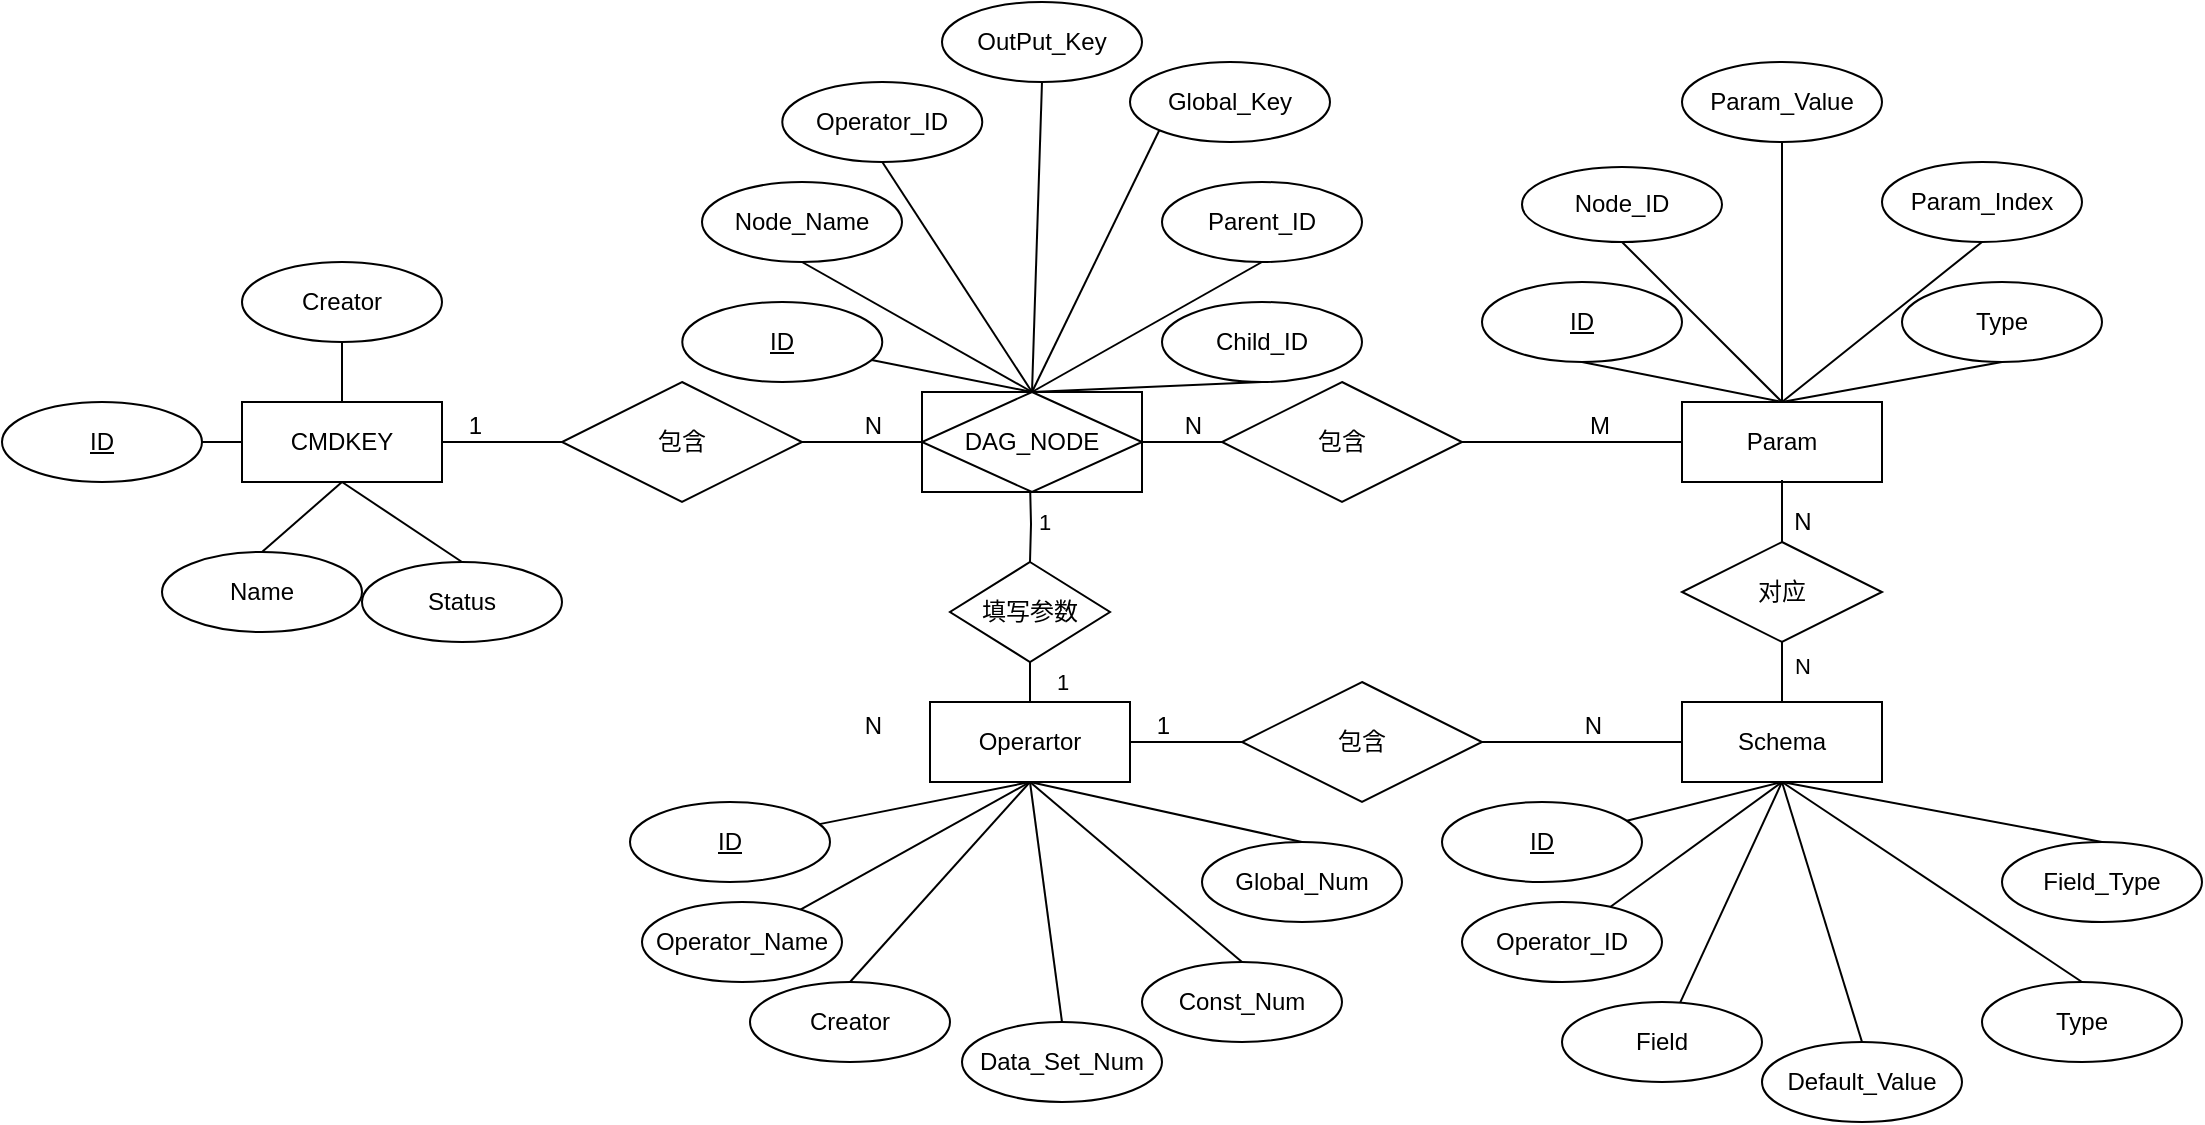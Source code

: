 <mxfile version="15.0.6" type="github" pages="2">
  <diagram id="Es_KrPeHeZ678epylgb1" name="第 1 页">
    <mxGraphModel dx="2893" dy="1131" grid="1" gridSize="10" guides="1" tooltips="1" connect="1" arrows="1" fold="1" page="1" pageScale="1" pageWidth="827" pageHeight="1169" math="0" shadow="0">
      <root>
        <mxCell id="0" />
        <mxCell id="1" parent="0" />
        <mxCell id="Ql9siXfaunIRFQ8CMtLW-1" value="CMDKEY" style="whiteSpace=wrap;html=1;align=center;" parent="1" vertex="1">
          <mxGeometry x="20" y="370" width="100" height="40" as="geometry" />
        </mxCell>
        <mxCell id="Ql9siXfaunIRFQ8CMtLW-30" style="edgeStyle=orthogonalEdgeStyle;rounded=0;orthogonalLoop=1;jettySize=auto;html=1;exitX=0.5;exitY=1;exitDx=0;exitDy=0;entryX=0.5;entryY=0;entryDx=0;entryDy=0;endArrow=none;endFill=0;" parent="1" target="Ql9siXfaunIRFQ8CMtLW-28" edge="1">
          <mxGeometry relative="1" as="geometry">
            <mxPoint x="414" y="410" as="sourcePoint" />
          </mxGeometry>
        </mxCell>
        <mxCell id="Ql9siXfaunIRFQ8CMtLW-33" value="1" style="edgeLabel;html=1;align=center;verticalAlign=middle;resizable=0;points=[];" parent="Ql9siXfaunIRFQ8CMtLW-30" vertex="1" connectable="0">
          <mxGeometry x="-0.155" y="-1" relative="1" as="geometry">
            <mxPoint x="7" y="3" as="offset" />
          </mxGeometry>
        </mxCell>
        <mxCell id="Ql9siXfaunIRFQ8CMtLW-3" value="Param" style="whiteSpace=wrap;html=1;align=center;" parent="1" vertex="1">
          <mxGeometry x="740" y="370" width="100" height="40" as="geometry" />
        </mxCell>
        <mxCell id="Ql9siXfaunIRFQ8CMtLW-4" value="包含" style="shape=rhombus;perimeter=rhombusPerimeter;whiteSpace=wrap;html=1;align=center;" parent="1" vertex="1">
          <mxGeometry x="180" y="360" width="120" height="60" as="geometry" />
        </mxCell>
        <mxCell id="Ql9siXfaunIRFQ8CMtLW-8" value="" style="endArrow=none;html=1;rounded=0;exitX=1;exitY=0.5;exitDx=0;exitDy=0;entryX=0;entryY=0.5;entryDx=0;entryDy=0;" parent="1" source="Ql9siXfaunIRFQ8CMtLW-4" edge="1">
          <mxGeometry relative="1" as="geometry">
            <mxPoint x="330" y="580" as="sourcePoint" />
            <mxPoint x="364" y="390" as="targetPoint" />
          </mxGeometry>
        </mxCell>
        <mxCell id="Ql9siXfaunIRFQ8CMtLW-9" value="N" style="resizable=0;html=1;align=right;verticalAlign=bottom;" parent="Ql9siXfaunIRFQ8CMtLW-8" connectable="0" vertex="1">
          <mxGeometry x="1" relative="1" as="geometry">
            <mxPoint x="-24" as="offset" />
          </mxGeometry>
        </mxCell>
        <mxCell id="Ql9siXfaunIRFQ8CMtLW-10" value="" style="endArrow=none;html=1;rounded=0;entryX=1;entryY=0.5;entryDx=0;entryDy=0;exitX=0;exitY=0.5;exitDx=0;exitDy=0;" parent="1" source="Ql9siXfaunIRFQ8CMtLW-4" target="Ql9siXfaunIRFQ8CMtLW-1" edge="1">
          <mxGeometry relative="1" as="geometry">
            <mxPoint x="330" y="580" as="sourcePoint" />
            <mxPoint x="490" y="580" as="targetPoint" />
          </mxGeometry>
        </mxCell>
        <mxCell id="Ql9siXfaunIRFQ8CMtLW-11" value="1" style="resizable=0;html=1;align=right;verticalAlign=bottom;" parent="Ql9siXfaunIRFQ8CMtLW-10" connectable="0" vertex="1">
          <mxGeometry x="1" relative="1" as="geometry">
            <mxPoint x="20" as="offset" />
          </mxGeometry>
        </mxCell>
        <mxCell id="Ql9siXfaunIRFQ8CMtLW-12" value="包含" style="shape=rhombus;perimeter=rhombusPerimeter;whiteSpace=wrap;html=1;align=center;" parent="1" vertex="1">
          <mxGeometry x="510" y="360" width="120" height="60" as="geometry" />
        </mxCell>
        <mxCell id="Ql9siXfaunIRFQ8CMtLW-13" value="" style="endArrow=none;html=1;rounded=0;exitX=1;exitY=0.5;exitDx=0;exitDy=0;entryX=0;entryY=0.5;entryDx=0;entryDy=0;" parent="1" source="Ql9siXfaunIRFQ8CMtLW-12" target="Ql9siXfaunIRFQ8CMtLW-3" edge="1">
          <mxGeometry relative="1" as="geometry">
            <mxPoint x="666" y="580" as="sourcePoint" />
            <mxPoint x="640" y="390" as="targetPoint" />
          </mxGeometry>
        </mxCell>
        <mxCell id="Ql9siXfaunIRFQ8CMtLW-14" value="M" style="resizable=0;html=1;align=right;verticalAlign=bottom;" parent="Ql9siXfaunIRFQ8CMtLW-13" connectable="0" vertex="1">
          <mxGeometry x="1" relative="1" as="geometry">
            <mxPoint x="-36" as="offset" />
          </mxGeometry>
        </mxCell>
        <mxCell id="Ql9siXfaunIRFQ8CMtLW-15" value="" style="endArrow=none;html=1;rounded=0;exitX=0;exitY=0.5;exitDx=0;exitDy=0;entryX=1;entryY=0.5;entryDx=0;entryDy=0;" parent="1" source="Ql9siXfaunIRFQ8CMtLW-12" edge="1">
          <mxGeometry relative="1" as="geometry">
            <mxPoint x="666" y="580" as="sourcePoint" />
            <mxPoint x="464" y="390" as="targetPoint" />
          </mxGeometry>
        </mxCell>
        <mxCell id="Ql9siXfaunIRFQ8CMtLW-16" value="N" style="resizable=0;html=1;align=right;verticalAlign=bottom;" parent="Ql9siXfaunIRFQ8CMtLW-15" connectable="0" vertex="1">
          <mxGeometry x="1" relative="1" as="geometry">
            <mxPoint x="36" as="offset" />
          </mxGeometry>
        </mxCell>
        <mxCell id="Ql9siXfaunIRFQ8CMtLW-29" value="" style="edgeStyle=orthogonalEdgeStyle;rounded=0;orthogonalLoop=1;jettySize=auto;html=1;endArrow=none;endFill=0;" parent="1" source="Ql9siXfaunIRFQ8CMtLW-18" target="Ql9siXfaunIRFQ8CMtLW-28" edge="1">
          <mxGeometry relative="1" as="geometry" />
        </mxCell>
        <mxCell id="Ql9siXfaunIRFQ8CMtLW-32" value="1" style="edgeLabel;html=1;align=center;verticalAlign=middle;resizable=0;points=[];" parent="Ql9siXfaunIRFQ8CMtLW-29" vertex="1" connectable="0">
          <mxGeometry x="0.769" y="-2" relative="1" as="geometry">
            <mxPoint x="14" y="3" as="offset" />
          </mxGeometry>
        </mxCell>
        <mxCell id="Ql9siXfaunIRFQ8CMtLW-18" value="Operartor" style="whiteSpace=wrap;html=1;align=center;" parent="1" vertex="1">
          <mxGeometry x="364" y="520" width="100" height="40" as="geometry" />
        </mxCell>
        <mxCell id="Ql9siXfaunIRFQ8CMtLW-19" value="Schema" style="whiteSpace=wrap;html=1;align=center;" parent="1" vertex="1">
          <mxGeometry x="740" y="520" width="100" height="40" as="geometry" />
        </mxCell>
        <mxCell id="Ql9siXfaunIRFQ8CMtLW-20" value="N" style="resizable=0;html=1;align=right;verticalAlign=bottom;" parent="1" connectable="0" vertex="1">
          <mxGeometry x="340.138" y="540" as="geometry" />
        </mxCell>
        <mxCell id="Ql9siXfaunIRFQ8CMtLW-21" value="包含" style="shape=rhombus;perimeter=rhombusPerimeter;whiteSpace=wrap;html=1;align=center;" parent="1" vertex="1">
          <mxGeometry x="520" y="510" width="120" height="60" as="geometry" />
        </mxCell>
        <mxCell id="Ql9siXfaunIRFQ8CMtLW-22" value="" style="endArrow=none;html=1;rounded=0;exitX=1;exitY=0.5;exitDx=0;exitDy=0;entryX=0;entryY=0.5;entryDx=0;entryDy=0;" parent="1" source="Ql9siXfaunIRFQ8CMtLW-21" target="Ql9siXfaunIRFQ8CMtLW-19" edge="1">
          <mxGeometry relative="1" as="geometry">
            <mxPoint x="666" y="730" as="sourcePoint" />
            <mxPoint x="640" y="540" as="targetPoint" />
          </mxGeometry>
        </mxCell>
        <mxCell id="Ql9siXfaunIRFQ8CMtLW-23" value="N" style="resizable=0;html=1;align=right;verticalAlign=bottom;" parent="Ql9siXfaunIRFQ8CMtLW-22" connectable="0" vertex="1">
          <mxGeometry x="1" relative="1" as="geometry">
            <mxPoint x="-40" as="offset" />
          </mxGeometry>
        </mxCell>
        <mxCell id="Ql9siXfaunIRFQ8CMtLW-24" value="" style="endArrow=none;html=1;rounded=0;exitX=0;exitY=0.5;exitDx=0;exitDy=0;entryX=1;entryY=0.5;entryDx=0;entryDy=0;" parent="1" source="Ql9siXfaunIRFQ8CMtLW-21" target="Ql9siXfaunIRFQ8CMtLW-18" edge="1">
          <mxGeometry relative="1" as="geometry">
            <mxPoint x="666" y="730" as="sourcePoint" />
            <mxPoint x="480" y="540" as="targetPoint" />
          </mxGeometry>
        </mxCell>
        <mxCell id="Ql9siXfaunIRFQ8CMtLW-25" value="1" style="resizable=0;html=1;align=right;verticalAlign=bottom;" parent="Ql9siXfaunIRFQ8CMtLW-24" connectable="0" vertex="1">
          <mxGeometry x="1" relative="1" as="geometry">
            <mxPoint x="20" as="offset" />
          </mxGeometry>
        </mxCell>
        <mxCell id="Ql9siXfaunIRFQ8CMtLW-28" value="填写参数" style="rhombus;whiteSpace=wrap;html=1;" parent="1" vertex="1">
          <mxGeometry x="374" y="450" width="80" height="50" as="geometry" />
        </mxCell>
        <mxCell id="Ql9siXfaunIRFQ8CMtLW-31" style="edgeStyle=orthogonalEdgeStyle;rounded=0;orthogonalLoop=1;jettySize=auto;html=1;exitX=0.5;exitY=1;exitDx=0;exitDy=0;endArrow=none;endFill=0;" parent="1" source="Ql9siXfaunIRFQ8CMtLW-28" target="Ql9siXfaunIRFQ8CMtLW-28" edge="1">
          <mxGeometry relative="1" as="geometry" />
        </mxCell>
        <mxCell id="Ql9siXfaunIRFQ8CMtLW-45" style="edgeStyle=none;rounded=0;orthogonalLoop=1;jettySize=auto;html=1;exitX=0.5;exitY=0;exitDx=0;exitDy=0;entryX=0.5;entryY=1;entryDx=0;entryDy=0;endArrow=none;endFill=0;" parent="1" source="Ql9siXfaunIRFQ8CMtLW-39" target="Ql9siXfaunIRFQ8CMtLW-1" edge="1">
          <mxGeometry relative="1" as="geometry" />
        </mxCell>
        <mxCell id="Ql9siXfaunIRFQ8CMtLW-39" value="Name" style="ellipse;whiteSpace=wrap;html=1;align=center;" parent="1" vertex="1">
          <mxGeometry x="-20" y="445" width="100" height="40" as="geometry" />
        </mxCell>
        <mxCell id="Ql9siXfaunIRFQ8CMtLW-44" style="rounded=0;orthogonalLoop=1;jettySize=auto;html=1;exitX=0.5;exitY=1;exitDx=0;exitDy=0;entryX=0.5;entryY=0;entryDx=0;entryDy=0;endArrow=none;endFill=0;" parent="1" source="Ql9siXfaunIRFQ8CMtLW-40" target="Ql9siXfaunIRFQ8CMtLW-1" edge="1">
          <mxGeometry relative="1" as="geometry" />
        </mxCell>
        <mxCell id="Ql9siXfaunIRFQ8CMtLW-40" value="Creator" style="ellipse;whiteSpace=wrap;html=1;align=center;" parent="1" vertex="1">
          <mxGeometry x="20" y="300" width="100" height="40" as="geometry" />
        </mxCell>
        <mxCell id="Ql9siXfaunIRFQ8CMtLW-43" style="edgeStyle=orthogonalEdgeStyle;rounded=0;orthogonalLoop=1;jettySize=auto;html=1;entryX=0;entryY=0.5;entryDx=0;entryDy=0;endArrow=none;endFill=0;" parent="1" source="Ql9siXfaunIRFQ8CMtLW-41" target="Ql9siXfaunIRFQ8CMtLW-1" edge="1">
          <mxGeometry relative="1" as="geometry" />
        </mxCell>
        <mxCell id="Ql9siXfaunIRFQ8CMtLW-41" value="ID" style="ellipse;whiteSpace=wrap;html=1;align=center;fontStyle=4;" parent="1" vertex="1">
          <mxGeometry x="-100" y="370" width="100" height="40" as="geometry" />
        </mxCell>
        <mxCell id="Ql9siXfaunIRFQ8CMtLW-46" style="edgeStyle=none;rounded=0;orthogonalLoop=1;jettySize=auto;html=1;exitX=0.5;exitY=0;exitDx=0;exitDy=0;endArrow=none;endFill=0;entryX=0.5;entryY=1;entryDx=0;entryDy=0;" parent="1" source="Ql9siXfaunIRFQ8CMtLW-42" target="Ql9siXfaunIRFQ8CMtLW-1" edge="1">
          <mxGeometry relative="1" as="geometry">
            <mxPoint x="88.57" y="428.57" as="targetPoint" />
          </mxGeometry>
        </mxCell>
        <mxCell id="Ql9siXfaunIRFQ8CMtLW-42" value="Status" style="ellipse;whiteSpace=wrap;html=1;align=center;" parent="1" vertex="1">
          <mxGeometry x="80" y="450" width="100" height="40" as="geometry" />
        </mxCell>
        <mxCell id="Ql9siXfaunIRFQ8CMtLW-105" style="edgeStyle=none;rounded=0;orthogonalLoop=1;jettySize=auto;html=1;endArrow=none;endFill=0;entryX=0.5;entryY=1;entryDx=0;entryDy=0;" parent="1" source="Ql9siXfaunIRFQ8CMtLW-48" target="Ql9siXfaunIRFQ8CMtLW-18" edge="1">
          <mxGeometry relative="1" as="geometry">
            <mxPoint x="380" y="580" as="targetPoint" />
          </mxGeometry>
        </mxCell>
        <mxCell id="Ql9siXfaunIRFQ8CMtLW-48" value="Operator_Name" style="ellipse;whiteSpace=wrap;html=1;align=center;" parent="1" vertex="1">
          <mxGeometry x="220" y="620" width="100" height="40" as="geometry" />
        </mxCell>
        <mxCell id="6K2qiJ0y4Z12VxLnj_lv-1" style="edgeStyle=none;rounded=0;orthogonalLoop=1;jettySize=auto;html=1;entryX=0.5;entryY=1;entryDx=0;entryDy=0;endArrow=none;endFill=0;" edge="1" parent="1" source="Ql9siXfaunIRFQ8CMtLW-49" target="Ql9siXfaunIRFQ8CMtLW-18">
          <mxGeometry relative="1" as="geometry" />
        </mxCell>
        <mxCell id="Ql9siXfaunIRFQ8CMtLW-49" value="&lt;u&gt;ID&lt;/u&gt;" style="ellipse;whiteSpace=wrap;html=1;align=center;" parent="1" vertex="1">
          <mxGeometry x="214" y="570" width="100" height="40" as="geometry" />
        </mxCell>
        <mxCell id="Ql9siXfaunIRFQ8CMtLW-56" style="edgeStyle=none;rounded=0;orthogonalLoop=1;jettySize=auto;html=1;exitX=0.5;exitY=0;exitDx=0;exitDy=0;entryX=0.5;entryY=1;entryDx=0;entryDy=0;endArrow=none;endFill=0;" parent="1" source="Ql9siXfaunIRFQ8CMtLW-50" target="Ql9siXfaunIRFQ8CMtLW-18" edge="1">
          <mxGeometry relative="1" as="geometry" />
        </mxCell>
        <mxCell id="Ql9siXfaunIRFQ8CMtLW-50" value="Creator" style="ellipse;whiteSpace=wrap;html=1;align=center;" parent="1" vertex="1">
          <mxGeometry x="274" y="660" width="100" height="40" as="geometry" />
        </mxCell>
        <mxCell id="Ql9siXfaunIRFQ8CMtLW-60" style="edgeStyle=none;rounded=0;orthogonalLoop=1;jettySize=auto;html=1;exitX=0.5;exitY=0;exitDx=0;exitDy=0;entryX=0.5;entryY=1;entryDx=0;entryDy=0;endArrow=none;endFill=0;" parent="1" source="Ql9siXfaunIRFQ8CMtLW-51" target="Ql9siXfaunIRFQ8CMtLW-18" edge="1">
          <mxGeometry relative="1" as="geometry" />
        </mxCell>
        <mxCell id="Ql9siXfaunIRFQ8CMtLW-51" value="Global_Num" style="ellipse;whiteSpace=wrap;html=1;align=center;" parent="1" vertex="1">
          <mxGeometry x="500" y="590" width="100" height="40" as="geometry" />
        </mxCell>
        <mxCell id="Ql9siXfaunIRFQ8CMtLW-58" style="edgeStyle=none;rounded=0;orthogonalLoop=1;jettySize=auto;html=1;exitX=0.5;exitY=0;exitDx=0;exitDy=0;entryX=0.5;entryY=1;entryDx=0;entryDy=0;endArrow=none;endFill=0;" parent="1" source="Ql9siXfaunIRFQ8CMtLW-52" target="Ql9siXfaunIRFQ8CMtLW-18" edge="1">
          <mxGeometry relative="1" as="geometry" />
        </mxCell>
        <mxCell id="Ql9siXfaunIRFQ8CMtLW-52" value="Const_Num" style="ellipse;whiteSpace=wrap;html=1;align=center;" parent="1" vertex="1">
          <mxGeometry x="470" y="650" width="100" height="40" as="geometry" />
        </mxCell>
        <mxCell id="Ql9siXfaunIRFQ8CMtLW-57" style="edgeStyle=none;rounded=0;orthogonalLoop=1;jettySize=auto;html=1;exitX=0.5;exitY=0;exitDx=0;exitDy=0;entryX=0.5;entryY=1;entryDx=0;entryDy=0;endArrow=none;endFill=0;" parent="1" source="Ql9siXfaunIRFQ8CMtLW-53" target="Ql9siXfaunIRFQ8CMtLW-18" edge="1">
          <mxGeometry relative="1" as="geometry" />
        </mxCell>
        <mxCell id="Ql9siXfaunIRFQ8CMtLW-53" value="Data_Set_Num" style="ellipse;whiteSpace=wrap;html=1;align=center;" parent="1" vertex="1">
          <mxGeometry x="380" y="680" width="100" height="40" as="geometry" />
        </mxCell>
        <mxCell id="Ql9siXfaunIRFQ8CMtLW-62" value="DAG_NODE" style="shape=associativeEntity;whiteSpace=wrap;html=1;align=center;" parent="1" vertex="1">
          <mxGeometry x="360" y="365" width="110" height="50" as="geometry" />
        </mxCell>
        <mxCell id="Ql9siXfaunIRFQ8CMtLW-70" style="edgeStyle=none;rounded=0;orthogonalLoop=1;jettySize=auto;html=1;endArrow=none;endFill=0;" parent="1" source="Ql9siXfaunIRFQ8CMtLW-63" edge="1">
          <mxGeometry relative="1" as="geometry">
            <mxPoint x="790" y="560" as="targetPoint" />
          </mxGeometry>
        </mxCell>
        <mxCell id="Ql9siXfaunIRFQ8CMtLW-63" value="Operator_ID" style="ellipse;whiteSpace=wrap;html=1;align=center;" parent="1" vertex="1">
          <mxGeometry x="630" y="620" width="100" height="40" as="geometry" />
        </mxCell>
        <mxCell id="Ql9siXfaunIRFQ8CMtLW-71" style="edgeStyle=none;rounded=0;orthogonalLoop=1;jettySize=auto;html=1;entryX=0.5;entryY=1;entryDx=0;entryDy=0;endArrow=none;endFill=0;" parent="1" source="Ql9siXfaunIRFQ8CMtLW-64" target="Ql9siXfaunIRFQ8CMtLW-19" edge="1">
          <mxGeometry relative="1" as="geometry" />
        </mxCell>
        <mxCell id="Ql9siXfaunIRFQ8CMtLW-64" value="Field" style="ellipse;whiteSpace=wrap;html=1;align=center;" parent="1" vertex="1">
          <mxGeometry x="680" y="670" width="100" height="40" as="geometry" />
        </mxCell>
        <mxCell id="Ql9siXfaunIRFQ8CMtLW-74" style="edgeStyle=none;rounded=0;orthogonalLoop=1;jettySize=auto;html=1;exitX=0.5;exitY=0;exitDx=0;exitDy=0;entryX=0.5;entryY=1;entryDx=0;entryDy=0;endArrow=none;endFill=0;" parent="1" source="Ql9siXfaunIRFQ8CMtLW-65" target="Ql9siXfaunIRFQ8CMtLW-19" edge="1">
          <mxGeometry relative="1" as="geometry" />
        </mxCell>
        <mxCell id="Ql9siXfaunIRFQ8CMtLW-65" value="Field_Type" style="ellipse;whiteSpace=wrap;html=1;align=center;" parent="1" vertex="1">
          <mxGeometry x="900" y="590" width="100" height="40" as="geometry" />
        </mxCell>
        <mxCell id="Ql9siXfaunIRFQ8CMtLW-73" style="edgeStyle=none;rounded=0;orthogonalLoop=1;jettySize=auto;html=1;exitX=0.5;exitY=0;exitDx=0;exitDy=0;endArrow=none;endFill=0;" parent="1" source="Ql9siXfaunIRFQ8CMtLW-66" edge="1">
          <mxGeometry relative="1" as="geometry">
            <mxPoint x="790" y="560" as="targetPoint" />
          </mxGeometry>
        </mxCell>
        <mxCell id="Ql9siXfaunIRFQ8CMtLW-66" value="Type" style="ellipse;whiteSpace=wrap;html=1;align=center;" parent="1" vertex="1">
          <mxGeometry x="890" y="660" width="100" height="40" as="geometry" />
        </mxCell>
        <mxCell id="Ql9siXfaunIRFQ8CMtLW-72" style="edgeStyle=none;rounded=0;orthogonalLoop=1;jettySize=auto;html=1;exitX=0.5;exitY=0;exitDx=0;exitDy=0;entryX=0.5;entryY=1;entryDx=0;entryDy=0;endArrow=none;endFill=0;" parent="1" source="Ql9siXfaunIRFQ8CMtLW-67" target="Ql9siXfaunIRFQ8CMtLW-19" edge="1">
          <mxGeometry relative="1" as="geometry" />
        </mxCell>
        <mxCell id="Ql9siXfaunIRFQ8CMtLW-67" value="Default_Value" style="ellipse;whiteSpace=wrap;html=1;align=center;" parent="1" vertex="1">
          <mxGeometry x="780" y="690" width="100" height="40" as="geometry" />
        </mxCell>
        <mxCell id="Ql9siXfaunIRFQ8CMtLW-69" style="edgeStyle=none;rounded=0;orthogonalLoop=1;jettySize=auto;html=1;entryX=0.5;entryY=1;entryDx=0;entryDy=0;endArrow=none;endFill=0;" parent="1" source="Ql9siXfaunIRFQ8CMtLW-68" target="Ql9siXfaunIRFQ8CMtLW-19" edge="1">
          <mxGeometry relative="1" as="geometry" />
        </mxCell>
        <mxCell id="Ql9siXfaunIRFQ8CMtLW-68" value="&lt;u&gt;ID&lt;/u&gt;" style="ellipse;whiteSpace=wrap;html=1;align=center;" parent="1" vertex="1">
          <mxGeometry x="620" y="570" width="100" height="40" as="geometry" />
        </mxCell>
        <mxCell id="Ql9siXfaunIRFQ8CMtLW-98" style="edgeStyle=none;rounded=0;orthogonalLoop=1;jettySize=auto;html=1;exitX=0.5;exitY=1;exitDx=0;exitDy=0;entryX=0.5;entryY=0;entryDx=0;entryDy=0;endArrow=none;endFill=0;" parent="1" source="Ql9siXfaunIRFQ8CMtLW-88" target="Ql9siXfaunIRFQ8CMtLW-62" edge="1">
          <mxGeometry relative="1" as="geometry" />
        </mxCell>
        <mxCell id="Ql9siXfaunIRFQ8CMtLW-88" value="Node_Name" style="ellipse;whiteSpace=wrap;html=1;align=center;" parent="1" vertex="1">
          <mxGeometry x="250" y="260" width="100" height="40" as="geometry" />
        </mxCell>
        <mxCell id="Ql9siXfaunIRFQ8CMtLW-97" style="edgeStyle=none;rounded=0;orthogonalLoop=1;jettySize=auto;html=1;entryX=0.5;entryY=0;entryDx=0;entryDy=0;endArrow=none;endFill=0;" parent="1" source="Ql9siXfaunIRFQ8CMtLW-89" target="Ql9siXfaunIRFQ8CMtLW-62" edge="1">
          <mxGeometry relative="1" as="geometry" />
        </mxCell>
        <mxCell id="Ql9siXfaunIRFQ8CMtLW-89" value="&lt;u&gt;ID&lt;/u&gt;" style="ellipse;whiteSpace=wrap;html=1;align=center;" parent="1" vertex="1">
          <mxGeometry x="240.14" y="320" width="100" height="40" as="geometry" />
        </mxCell>
        <mxCell id="Ql9siXfaunIRFQ8CMtLW-104" style="edgeStyle=none;rounded=0;orthogonalLoop=1;jettySize=auto;html=1;exitX=0.5;exitY=1;exitDx=0;exitDy=0;entryX=0.5;entryY=0;entryDx=0;entryDy=0;endArrow=none;endFill=0;" parent="1" source="Ql9siXfaunIRFQ8CMtLW-90" target="Ql9siXfaunIRFQ8CMtLW-62" edge="1">
          <mxGeometry relative="1" as="geometry" />
        </mxCell>
        <mxCell id="Ql9siXfaunIRFQ8CMtLW-90" value="Operator_ID" style="ellipse;whiteSpace=wrap;html=1;align=center;" parent="1" vertex="1">
          <mxGeometry x="290.14" y="210" width="100" height="40" as="geometry" />
        </mxCell>
        <mxCell id="Ql9siXfaunIRFQ8CMtLW-101" style="edgeStyle=none;rounded=0;orthogonalLoop=1;jettySize=auto;html=1;exitX=0;exitY=1;exitDx=0;exitDy=0;entryX=0.5;entryY=0;entryDx=0;entryDy=0;endArrow=none;endFill=0;" parent="1" source="Ql9siXfaunIRFQ8CMtLW-91" target="Ql9siXfaunIRFQ8CMtLW-62" edge="1">
          <mxGeometry relative="1" as="geometry" />
        </mxCell>
        <mxCell id="Ql9siXfaunIRFQ8CMtLW-91" value="Global_Key" style="ellipse;whiteSpace=wrap;html=1;align=center;" parent="1" vertex="1">
          <mxGeometry x="464" y="200" width="100" height="40" as="geometry" />
        </mxCell>
        <mxCell id="Ql9siXfaunIRFQ8CMtLW-102" style="edgeStyle=none;rounded=0;orthogonalLoop=1;jettySize=auto;html=1;exitX=0.5;exitY=1;exitDx=0;exitDy=0;entryX=0.5;entryY=0;entryDx=0;entryDy=0;endArrow=none;endFill=0;" parent="1" source="Ql9siXfaunIRFQ8CMtLW-92" target="Ql9siXfaunIRFQ8CMtLW-62" edge="1">
          <mxGeometry relative="1" as="geometry" />
        </mxCell>
        <mxCell id="Ql9siXfaunIRFQ8CMtLW-92" value="Parent_ID" style="ellipse;whiteSpace=wrap;html=1;align=center;" parent="1" vertex="1">
          <mxGeometry x="480" y="260" width="100" height="40" as="geometry" />
        </mxCell>
        <mxCell id="Ql9siXfaunIRFQ8CMtLW-100" style="edgeStyle=none;rounded=0;orthogonalLoop=1;jettySize=auto;html=1;exitX=0.5;exitY=1;exitDx=0;exitDy=0;entryX=0.5;entryY=0;entryDx=0;entryDy=0;endArrow=none;endFill=0;" parent="1" source="Ql9siXfaunIRFQ8CMtLW-93" target="Ql9siXfaunIRFQ8CMtLW-62" edge="1">
          <mxGeometry relative="1" as="geometry" />
        </mxCell>
        <mxCell id="Ql9siXfaunIRFQ8CMtLW-93" value="OutPut_Key" style="ellipse;whiteSpace=wrap;html=1;align=center;" parent="1" vertex="1">
          <mxGeometry x="370" y="170" width="100" height="40" as="geometry" />
        </mxCell>
        <mxCell id="Ql9siXfaunIRFQ8CMtLW-103" style="edgeStyle=none;rounded=0;orthogonalLoop=1;jettySize=auto;html=1;exitX=0.5;exitY=1;exitDx=0;exitDy=0;entryX=0.5;entryY=0;entryDx=0;entryDy=0;endArrow=none;endFill=0;" parent="1" source="Ql9siXfaunIRFQ8CMtLW-96" target="Ql9siXfaunIRFQ8CMtLW-62" edge="1">
          <mxGeometry relative="1" as="geometry" />
        </mxCell>
        <mxCell id="Ql9siXfaunIRFQ8CMtLW-96" value="Child_ID" style="ellipse;whiteSpace=wrap;html=1;align=center;" parent="1" vertex="1">
          <mxGeometry x="480" y="320" width="100" height="40" as="geometry" />
        </mxCell>
        <mxCell id="Ql9siXfaunIRFQ8CMtLW-113" style="edgeStyle=none;rounded=0;orthogonalLoop=1;jettySize=auto;html=1;exitX=0.5;exitY=1;exitDx=0;exitDy=0;entryX=0.5;entryY=0;entryDx=0;entryDy=0;endArrow=none;endFill=0;" parent="1" source="Ql9siXfaunIRFQ8CMtLW-106" target="Ql9siXfaunIRFQ8CMtLW-3" edge="1">
          <mxGeometry relative="1" as="geometry" />
        </mxCell>
        <mxCell id="Ql9siXfaunIRFQ8CMtLW-106" value="Node_ID" style="ellipse;whiteSpace=wrap;html=1;align=center;" parent="1" vertex="1">
          <mxGeometry x="660" y="252.5" width="100" height="37.5" as="geometry" />
        </mxCell>
        <mxCell id="Ql9siXfaunIRFQ8CMtLW-114" style="edgeStyle=none;rounded=0;orthogonalLoop=1;jettySize=auto;html=1;exitX=0.5;exitY=1;exitDx=0;exitDy=0;entryX=0.5;entryY=0;entryDx=0;entryDy=0;endArrow=none;endFill=0;" parent="1" source="Ql9siXfaunIRFQ8CMtLW-107" target="Ql9siXfaunIRFQ8CMtLW-3" edge="1">
          <mxGeometry relative="1" as="geometry" />
        </mxCell>
        <mxCell id="Ql9siXfaunIRFQ8CMtLW-107" value="Param_Value" style="ellipse;whiteSpace=wrap;html=1;align=center;" parent="1" vertex="1">
          <mxGeometry x="740" y="200" width="100" height="40" as="geometry" />
        </mxCell>
        <mxCell id="Ql9siXfaunIRFQ8CMtLW-116" style="edgeStyle=none;rounded=0;orthogonalLoop=1;jettySize=auto;html=1;exitX=0.5;exitY=1;exitDx=0;exitDy=0;endArrow=none;endFill=0;" parent="1" source="Ql9siXfaunIRFQ8CMtLW-109" edge="1">
          <mxGeometry relative="1" as="geometry">
            <mxPoint x="790" y="370" as="targetPoint" />
          </mxGeometry>
        </mxCell>
        <mxCell id="Ql9siXfaunIRFQ8CMtLW-109" value="Type" style="ellipse;whiteSpace=wrap;html=1;align=center;" parent="1" vertex="1">
          <mxGeometry x="850" y="310" width="100" height="40" as="geometry" />
        </mxCell>
        <mxCell id="Ql9siXfaunIRFQ8CMtLW-115" style="edgeStyle=none;rounded=0;orthogonalLoop=1;jettySize=auto;html=1;exitX=0.5;exitY=1;exitDx=0;exitDy=0;entryX=0.5;entryY=0;entryDx=0;entryDy=0;endArrow=none;endFill=0;" parent="1" source="Ql9siXfaunIRFQ8CMtLW-110" target="Ql9siXfaunIRFQ8CMtLW-3" edge="1">
          <mxGeometry relative="1" as="geometry" />
        </mxCell>
        <mxCell id="Ql9siXfaunIRFQ8CMtLW-110" value="Param_Index" style="ellipse;whiteSpace=wrap;html=1;align=center;" parent="1" vertex="1">
          <mxGeometry x="840" y="250" width="100" height="40" as="geometry" />
        </mxCell>
        <mxCell id="Ql9siXfaunIRFQ8CMtLW-112" style="edgeStyle=none;rounded=0;orthogonalLoop=1;jettySize=auto;html=1;exitX=0.5;exitY=1;exitDx=0;exitDy=0;entryX=0.5;entryY=0;entryDx=0;entryDy=0;endArrow=none;endFill=0;" parent="1" source="Ql9siXfaunIRFQ8CMtLW-111" target="Ql9siXfaunIRFQ8CMtLW-3" edge="1">
          <mxGeometry relative="1" as="geometry" />
        </mxCell>
        <mxCell id="Ql9siXfaunIRFQ8CMtLW-111" value="&lt;u&gt;ID&lt;/u&gt;" style="ellipse;whiteSpace=wrap;html=1;align=center;" parent="1" vertex="1">
          <mxGeometry x="640" y="310" width="100" height="40" as="geometry" />
        </mxCell>
        <mxCell id="Ql9siXfaunIRFQ8CMtLW-118" style="edgeStyle=none;rounded=0;orthogonalLoop=1;jettySize=auto;html=1;entryX=0.5;entryY=0;entryDx=0;entryDy=0;endArrow=none;endFill=0;" parent="1" source="Ql9siXfaunIRFQ8CMtLW-117" target="Ql9siXfaunIRFQ8CMtLW-19" edge="1">
          <mxGeometry relative="1" as="geometry" />
        </mxCell>
        <mxCell id="Ql9siXfaunIRFQ8CMtLW-120" value="N" style="edgeLabel;html=1;align=center;verticalAlign=middle;resizable=0;points=[];" parent="Ql9siXfaunIRFQ8CMtLW-118" vertex="1" connectable="0">
          <mxGeometry x="-0.2" y="-3" relative="1" as="geometry">
            <mxPoint x="13" as="offset" />
          </mxGeometry>
        </mxCell>
        <mxCell id="Ql9siXfaunIRFQ8CMtLW-119" style="edgeStyle=none;rounded=0;orthogonalLoop=1;jettySize=auto;html=1;exitX=0.5;exitY=0;exitDx=0;exitDy=0;endArrow=none;endFill=0;" parent="1" source="Ql9siXfaunIRFQ8CMtLW-117" edge="1">
          <mxGeometry relative="1" as="geometry">
            <mxPoint x="790" y="409" as="targetPoint" />
          </mxGeometry>
        </mxCell>
        <mxCell id="Ql9siXfaunIRFQ8CMtLW-117" value="对应" style="shape=rhombus;perimeter=rhombusPerimeter;whiteSpace=wrap;html=1;align=center;" parent="1" vertex="1">
          <mxGeometry x="740" y="440" width="100" height="50" as="geometry" />
        </mxCell>
        <mxCell id="Ql9siXfaunIRFQ8CMtLW-121" value="N" style="text;html=1;align=center;verticalAlign=middle;resizable=0;points=[];autosize=1;strokeColor=none;fillColor=none;" parent="1" vertex="1">
          <mxGeometry x="790" y="420" width="20" height="20" as="geometry" />
        </mxCell>
        <mxCell id="6K2qiJ0y4Z12VxLnj_lv-2" style="edgeStyle=none;rounded=0;orthogonalLoop=1;jettySize=auto;html=1;exitX=0.5;exitY=1;exitDx=0;exitDy=0;endArrow=none;endFill=0;" edge="1" parent="1" source="Ql9siXfaunIRFQ8CMtLW-63" target="Ql9siXfaunIRFQ8CMtLW-63">
          <mxGeometry relative="1" as="geometry" />
        </mxCell>
      </root>
    </mxGraphModel>
  </diagram>
  <diagram id="GaNDz1DzZ5tjEyiUJKBJ" name="第 2 页">
    <mxGraphModel dx="2893" dy="1131" grid="1" gridSize="10" guides="1" tooltips="1" connect="1" arrows="1" fold="1" page="1" pageScale="1" pageWidth="827" pageHeight="1169" math="0" shadow="0">
      <root>
        <mxCell id="RJbI8CJS_2p1f_aJpvgx-0" />
        <mxCell id="RJbI8CJS_2p1f_aJpvgx-1" parent="RJbI8CJS_2p1f_aJpvgx-0" />
        <mxCell id="RJbI8CJS_2p1f_aJpvgx-2" value="CMDKEY" style="whiteSpace=wrap;html=1;align=center;" vertex="1" parent="RJbI8CJS_2p1f_aJpvgx-1">
          <mxGeometry x="20" y="370" width="100" height="40" as="geometry" />
        </mxCell>
        <mxCell id="RJbI8CJS_2p1f_aJpvgx-3" style="edgeStyle=orthogonalEdgeStyle;rounded=0;orthogonalLoop=1;jettySize=auto;html=1;exitX=0.5;exitY=1;exitDx=0;exitDy=0;entryX=0.5;entryY=0;entryDx=0;entryDy=0;endArrow=none;endFill=0;" edge="1" parent="RJbI8CJS_2p1f_aJpvgx-1" target="RJbI8CJS_2p1f_aJpvgx-26">
          <mxGeometry relative="1" as="geometry">
            <mxPoint x="414" y="410" as="sourcePoint" />
          </mxGeometry>
        </mxCell>
        <mxCell id="RJbI8CJS_2p1f_aJpvgx-4" value="1" style="edgeLabel;html=1;align=center;verticalAlign=middle;resizable=0;points=[];" vertex="1" connectable="0" parent="RJbI8CJS_2p1f_aJpvgx-3">
          <mxGeometry x="-0.155" y="-1" relative="1" as="geometry">
            <mxPoint x="7" y="3" as="offset" />
          </mxGeometry>
        </mxCell>
        <mxCell id="RJbI8CJS_2p1f_aJpvgx-5" value="Param" style="whiteSpace=wrap;html=1;align=center;" vertex="1" parent="RJbI8CJS_2p1f_aJpvgx-1">
          <mxGeometry x="740" y="370" width="100" height="40" as="geometry" />
        </mxCell>
        <mxCell id="RJbI8CJS_2p1f_aJpvgx-6" value="包含" style="shape=rhombus;perimeter=rhombusPerimeter;whiteSpace=wrap;html=1;align=center;" vertex="1" parent="RJbI8CJS_2p1f_aJpvgx-1">
          <mxGeometry x="180" y="360" width="120" height="60" as="geometry" />
        </mxCell>
        <mxCell id="RJbI8CJS_2p1f_aJpvgx-7" value="" style="endArrow=none;html=1;rounded=0;exitX=1;exitY=0.5;exitDx=0;exitDy=0;entryX=0;entryY=0.5;entryDx=0;entryDy=0;" edge="1" parent="RJbI8CJS_2p1f_aJpvgx-1" source="RJbI8CJS_2p1f_aJpvgx-6">
          <mxGeometry relative="1" as="geometry">
            <mxPoint x="330" y="580" as="sourcePoint" />
            <mxPoint x="364" y="390" as="targetPoint" />
          </mxGeometry>
        </mxCell>
        <mxCell id="RJbI8CJS_2p1f_aJpvgx-8" value="N" style="resizable=0;html=1;align=right;verticalAlign=bottom;" connectable="0" vertex="1" parent="RJbI8CJS_2p1f_aJpvgx-7">
          <mxGeometry x="1" relative="1" as="geometry">
            <mxPoint x="-24" as="offset" />
          </mxGeometry>
        </mxCell>
        <mxCell id="RJbI8CJS_2p1f_aJpvgx-9" value="" style="endArrow=none;html=1;rounded=0;entryX=1;entryY=0.5;entryDx=0;entryDy=0;exitX=0;exitY=0.5;exitDx=0;exitDy=0;" edge="1" parent="RJbI8CJS_2p1f_aJpvgx-1" source="RJbI8CJS_2p1f_aJpvgx-6" target="RJbI8CJS_2p1f_aJpvgx-2">
          <mxGeometry relative="1" as="geometry">
            <mxPoint x="330" y="580" as="sourcePoint" />
            <mxPoint x="490" y="580" as="targetPoint" />
          </mxGeometry>
        </mxCell>
        <mxCell id="RJbI8CJS_2p1f_aJpvgx-10" value="1" style="resizable=0;html=1;align=right;verticalAlign=bottom;" connectable="0" vertex="1" parent="RJbI8CJS_2p1f_aJpvgx-9">
          <mxGeometry x="1" relative="1" as="geometry">
            <mxPoint x="20" as="offset" />
          </mxGeometry>
        </mxCell>
        <mxCell id="RJbI8CJS_2p1f_aJpvgx-11" value="包含" style="shape=rhombus;perimeter=rhombusPerimeter;whiteSpace=wrap;html=1;align=center;" vertex="1" parent="RJbI8CJS_2p1f_aJpvgx-1">
          <mxGeometry x="520" y="360" width="120" height="60" as="geometry" />
        </mxCell>
        <mxCell id="RJbI8CJS_2p1f_aJpvgx-12" value="" style="endArrow=none;html=1;rounded=0;exitX=1;exitY=0.5;exitDx=0;exitDy=0;entryX=0;entryY=0.5;entryDx=0;entryDy=0;" edge="1" parent="RJbI8CJS_2p1f_aJpvgx-1" source="RJbI8CJS_2p1f_aJpvgx-11" target="RJbI8CJS_2p1f_aJpvgx-5">
          <mxGeometry relative="1" as="geometry">
            <mxPoint x="666" y="580" as="sourcePoint" />
            <mxPoint x="640" y="390" as="targetPoint" />
          </mxGeometry>
        </mxCell>
        <mxCell id="RJbI8CJS_2p1f_aJpvgx-13" value="M" style="resizable=0;html=1;align=right;verticalAlign=bottom;" connectable="0" vertex="1" parent="RJbI8CJS_2p1f_aJpvgx-12">
          <mxGeometry x="1" relative="1" as="geometry">
            <mxPoint x="-36" as="offset" />
          </mxGeometry>
        </mxCell>
        <mxCell id="RJbI8CJS_2p1f_aJpvgx-14" value="" style="endArrow=none;html=1;rounded=0;exitX=0;exitY=0.5;exitDx=0;exitDy=0;entryX=1;entryY=0.5;entryDx=0;entryDy=0;" edge="1" parent="RJbI8CJS_2p1f_aJpvgx-1" source="RJbI8CJS_2p1f_aJpvgx-11">
          <mxGeometry relative="1" as="geometry">
            <mxPoint x="666" y="580" as="sourcePoint" />
            <mxPoint x="464" y="390" as="targetPoint" />
          </mxGeometry>
        </mxCell>
        <mxCell id="RJbI8CJS_2p1f_aJpvgx-15" value="N" style="resizable=0;html=1;align=right;verticalAlign=bottom;" connectable="0" vertex="1" parent="RJbI8CJS_2p1f_aJpvgx-14">
          <mxGeometry x="1" relative="1" as="geometry">
            <mxPoint x="36" as="offset" />
          </mxGeometry>
        </mxCell>
        <mxCell id="RJbI8CJS_2p1f_aJpvgx-16" value="" style="edgeStyle=orthogonalEdgeStyle;rounded=0;orthogonalLoop=1;jettySize=auto;html=1;endArrow=none;endFill=0;" edge="1" parent="RJbI8CJS_2p1f_aJpvgx-1" source="RJbI8CJS_2p1f_aJpvgx-18" target="RJbI8CJS_2p1f_aJpvgx-26">
          <mxGeometry relative="1" as="geometry" />
        </mxCell>
        <mxCell id="RJbI8CJS_2p1f_aJpvgx-17" value="1" style="edgeLabel;html=1;align=center;verticalAlign=middle;resizable=0;points=[];" vertex="1" connectable="0" parent="RJbI8CJS_2p1f_aJpvgx-16">
          <mxGeometry x="0.769" y="-2" relative="1" as="geometry">
            <mxPoint x="14" y="3" as="offset" />
          </mxGeometry>
        </mxCell>
        <mxCell id="RJbI8CJS_2p1f_aJpvgx-109" value="1" style="edgeStyle=orthogonalEdgeStyle;rounded=0;orthogonalLoop=1;jettySize=auto;html=1;exitX=1;exitY=0.5;exitDx=0;exitDy=0;endArrow=none;endFill=0;" edge="1" parent="RJbI8CJS_2p1f_aJpvgx-1" source="RJbI8CJS_2p1f_aJpvgx-18" target="RJbI8CJS_2p1f_aJpvgx-108">
          <mxGeometry x="-0.029" y="10" relative="1" as="geometry">
            <Array as="points">
              <mxPoint x="480" y="540" />
              <mxPoint x="480" y="640" />
            </Array>
            <mxPoint as="offset" />
          </mxGeometry>
        </mxCell>
        <mxCell id="RJbI8CJS_2p1f_aJpvgx-18" value="Operartor" style="whiteSpace=wrap;html=1;align=center;" vertex="1" parent="RJbI8CJS_2p1f_aJpvgx-1">
          <mxGeometry x="364" y="520" width="100" height="40" as="geometry" />
        </mxCell>
        <mxCell id="RJbI8CJS_2p1f_aJpvgx-116" style="edgeStyle=orthogonalEdgeStyle;rounded=0;orthogonalLoop=1;jettySize=auto;html=1;exitX=0;exitY=0.5;exitDx=0;exitDy=0;entryX=0.5;entryY=0;entryDx=0;entryDy=0;endArrow=none;endFill=0;" edge="1" parent="RJbI8CJS_2p1f_aJpvgx-1" source="RJbI8CJS_2p1f_aJpvgx-19" target="RJbI8CJS_2p1f_aJpvgx-112">
          <mxGeometry relative="1" as="geometry" />
        </mxCell>
        <mxCell id="RJbI8CJS_2p1f_aJpvgx-19" value="Schema" style="whiteSpace=wrap;html=1;align=center;" vertex="1" parent="RJbI8CJS_2p1f_aJpvgx-1">
          <mxGeometry x="740" y="520" width="100" height="40" as="geometry" />
        </mxCell>
        <mxCell id="RJbI8CJS_2p1f_aJpvgx-20" value="N" style="resizable=0;html=1;align=right;verticalAlign=bottom;" connectable="0" vertex="1" parent="RJbI8CJS_2p1f_aJpvgx-1">
          <mxGeometry x="340.138" y="540" as="geometry" />
        </mxCell>
        <mxCell id="RJbI8CJS_2p1f_aJpvgx-21" value="包含" style="shape=rhombus;perimeter=rhombusPerimeter;whiteSpace=wrap;html=1;align=center;" vertex="1" parent="RJbI8CJS_2p1f_aJpvgx-1">
          <mxGeometry x="520" y="510" width="120" height="60" as="geometry" />
        </mxCell>
        <mxCell id="RJbI8CJS_2p1f_aJpvgx-22" value="" style="endArrow=none;html=1;rounded=0;exitX=1;exitY=0.5;exitDx=0;exitDy=0;entryX=0;entryY=0.5;entryDx=0;entryDy=0;" edge="1" parent="RJbI8CJS_2p1f_aJpvgx-1" source="RJbI8CJS_2p1f_aJpvgx-21" target="RJbI8CJS_2p1f_aJpvgx-19">
          <mxGeometry relative="1" as="geometry">
            <mxPoint x="666" y="730" as="sourcePoint" />
            <mxPoint x="640" y="540" as="targetPoint" />
          </mxGeometry>
        </mxCell>
        <mxCell id="RJbI8CJS_2p1f_aJpvgx-23" value="N" style="resizable=0;html=1;align=right;verticalAlign=bottom;" connectable="0" vertex="1" parent="RJbI8CJS_2p1f_aJpvgx-22">
          <mxGeometry x="1" relative="1" as="geometry">
            <mxPoint x="-40" as="offset" />
          </mxGeometry>
        </mxCell>
        <mxCell id="RJbI8CJS_2p1f_aJpvgx-24" value="" style="endArrow=none;html=1;rounded=0;exitX=0;exitY=0.5;exitDx=0;exitDy=0;entryX=1;entryY=0.5;entryDx=0;entryDy=0;" edge="1" parent="RJbI8CJS_2p1f_aJpvgx-1" source="RJbI8CJS_2p1f_aJpvgx-21" target="RJbI8CJS_2p1f_aJpvgx-18">
          <mxGeometry relative="1" as="geometry">
            <mxPoint x="666" y="730" as="sourcePoint" />
            <mxPoint x="480" y="540" as="targetPoint" />
          </mxGeometry>
        </mxCell>
        <mxCell id="RJbI8CJS_2p1f_aJpvgx-25" value="1" style="resizable=0;html=1;align=right;verticalAlign=bottom;" connectable="0" vertex="1" parent="RJbI8CJS_2p1f_aJpvgx-24">
          <mxGeometry x="1" relative="1" as="geometry">
            <mxPoint x="26" y="-10" as="offset" />
          </mxGeometry>
        </mxCell>
        <mxCell id="RJbI8CJS_2p1f_aJpvgx-26" value="填写参数" style="rhombus;whiteSpace=wrap;html=1;" vertex="1" parent="RJbI8CJS_2p1f_aJpvgx-1">
          <mxGeometry x="374" y="450" width="80" height="50" as="geometry" />
        </mxCell>
        <mxCell id="RJbI8CJS_2p1f_aJpvgx-27" style="edgeStyle=orthogonalEdgeStyle;rounded=0;orthogonalLoop=1;jettySize=auto;html=1;exitX=0.5;exitY=1;exitDx=0;exitDy=0;endArrow=none;endFill=0;" edge="1" parent="RJbI8CJS_2p1f_aJpvgx-1" source="RJbI8CJS_2p1f_aJpvgx-26" target="RJbI8CJS_2p1f_aJpvgx-26">
          <mxGeometry relative="1" as="geometry" />
        </mxCell>
        <mxCell id="RJbI8CJS_2p1f_aJpvgx-28" style="edgeStyle=none;rounded=0;orthogonalLoop=1;jettySize=auto;html=1;exitX=0.5;exitY=0;exitDx=0;exitDy=0;entryX=0.5;entryY=1;entryDx=0;entryDy=0;endArrow=none;endFill=0;" edge="1" parent="RJbI8CJS_2p1f_aJpvgx-1" source="RJbI8CJS_2p1f_aJpvgx-29" target="RJbI8CJS_2p1f_aJpvgx-2">
          <mxGeometry relative="1" as="geometry" />
        </mxCell>
        <mxCell id="RJbI8CJS_2p1f_aJpvgx-29" value="Name" style="ellipse;whiteSpace=wrap;html=1;align=center;" vertex="1" parent="RJbI8CJS_2p1f_aJpvgx-1">
          <mxGeometry x="-20" y="445" width="100" height="40" as="geometry" />
        </mxCell>
        <mxCell id="RJbI8CJS_2p1f_aJpvgx-30" style="rounded=0;orthogonalLoop=1;jettySize=auto;html=1;exitX=0.5;exitY=1;exitDx=0;exitDy=0;entryX=0.5;entryY=0;entryDx=0;entryDy=0;endArrow=none;endFill=0;" edge="1" parent="RJbI8CJS_2p1f_aJpvgx-1" source="RJbI8CJS_2p1f_aJpvgx-31" target="RJbI8CJS_2p1f_aJpvgx-2">
          <mxGeometry relative="1" as="geometry" />
        </mxCell>
        <mxCell id="RJbI8CJS_2p1f_aJpvgx-31" value="Creator" style="ellipse;whiteSpace=wrap;html=1;align=center;" vertex="1" parent="RJbI8CJS_2p1f_aJpvgx-1">
          <mxGeometry x="20" y="300" width="100" height="40" as="geometry" />
        </mxCell>
        <mxCell id="RJbI8CJS_2p1f_aJpvgx-32" style="edgeStyle=orthogonalEdgeStyle;rounded=0;orthogonalLoop=1;jettySize=auto;html=1;entryX=0;entryY=0.5;entryDx=0;entryDy=0;endArrow=none;endFill=0;" edge="1" parent="RJbI8CJS_2p1f_aJpvgx-1" source="RJbI8CJS_2p1f_aJpvgx-33" target="RJbI8CJS_2p1f_aJpvgx-2">
          <mxGeometry relative="1" as="geometry" />
        </mxCell>
        <mxCell id="RJbI8CJS_2p1f_aJpvgx-33" value="ID" style="ellipse;whiteSpace=wrap;html=1;align=center;fontStyle=4;" vertex="1" parent="RJbI8CJS_2p1f_aJpvgx-1">
          <mxGeometry x="-100" y="370" width="100" height="40" as="geometry" />
        </mxCell>
        <mxCell id="RJbI8CJS_2p1f_aJpvgx-34" style="edgeStyle=none;rounded=0;orthogonalLoop=1;jettySize=auto;html=1;exitX=0.5;exitY=0;exitDx=0;exitDy=0;endArrow=none;endFill=0;entryX=0.5;entryY=1;entryDx=0;entryDy=0;" edge="1" parent="RJbI8CJS_2p1f_aJpvgx-1" source="RJbI8CJS_2p1f_aJpvgx-35" target="RJbI8CJS_2p1f_aJpvgx-2">
          <mxGeometry relative="1" as="geometry">
            <mxPoint x="88.57" y="428.57" as="targetPoint" />
          </mxGeometry>
        </mxCell>
        <mxCell id="RJbI8CJS_2p1f_aJpvgx-35" value="Status" style="ellipse;whiteSpace=wrap;html=1;align=center;" vertex="1" parent="RJbI8CJS_2p1f_aJpvgx-1">
          <mxGeometry x="80" y="450" width="100" height="40" as="geometry" />
        </mxCell>
        <mxCell id="RJbI8CJS_2p1f_aJpvgx-36" style="edgeStyle=none;rounded=0;orthogonalLoop=1;jettySize=auto;html=1;endArrow=none;endFill=0;entryX=0.5;entryY=1;entryDx=0;entryDy=0;" edge="1" parent="RJbI8CJS_2p1f_aJpvgx-1" source="RJbI8CJS_2p1f_aJpvgx-37" target="RJbI8CJS_2p1f_aJpvgx-18">
          <mxGeometry relative="1" as="geometry">
            <mxPoint x="380" y="580" as="targetPoint" />
          </mxGeometry>
        </mxCell>
        <mxCell id="RJbI8CJS_2p1f_aJpvgx-37" value="Operator_Name" style="ellipse;whiteSpace=wrap;html=1;align=center;" vertex="1" parent="RJbI8CJS_2p1f_aJpvgx-1">
          <mxGeometry x="200" y="600" width="100" height="40" as="geometry" />
        </mxCell>
        <mxCell id="RJbI8CJS_2p1f_aJpvgx-38" style="edgeStyle=none;rounded=0;orthogonalLoop=1;jettySize=auto;html=1;entryX=0.5;entryY=1;entryDx=0;entryDy=0;endArrow=none;endFill=0;" edge="1" parent="RJbI8CJS_2p1f_aJpvgx-1" source="RJbI8CJS_2p1f_aJpvgx-39" target="RJbI8CJS_2p1f_aJpvgx-18">
          <mxGeometry relative="1" as="geometry" />
        </mxCell>
        <mxCell id="RJbI8CJS_2p1f_aJpvgx-39" value="&lt;u&gt;ID&lt;/u&gt;" style="ellipse;whiteSpace=wrap;html=1;align=center;" vertex="1" parent="RJbI8CJS_2p1f_aJpvgx-1">
          <mxGeometry x="214" y="550" width="100" height="40" as="geometry" />
        </mxCell>
        <mxCell id="RJbI8CJS_2p1f_aJpvgx-40" style="edgeStyle=none;rounded=0;orthogonalLoop=1;jettySize=auto;html=1;exitX=0.5;exitY=0;exitDx=0;exitDy=0;entryX=0.5;entryY=1;entryDx=0;entryDy=0;endArrow=none;endFill=0;" edge="1" parent="RJbI8CJS_2p1f_aJpvgx-1" source="RJbI8CJS_2p1f_aJpvgx-41" target="RJbI8CJS_2p1f_aJpvgx-18">
          <mxGeometry relative="1" as="geometry" />
        </mxCell>
        <mxCell id="RJbI8CJS_2p1f_aJpvgx-41" value="Creator" style="ellipse;whiteSpace=wrap;html=1;align=center;" vertex="1" parent="RJbI8CJS_2p1f_aJpvgx-1">
          <mxGeometry x="200" y="650" width="100" height="40" as="geometry" />
        </mxCell>
        <mxCell id="RJbI8CJS_2p1f_aJpvgx-42" style="edgeStyle=none;rounded=0;orthogonalLoop=1;jettySize=auto;html=1;exitX=0.5;exitY=0;exitDx=0;exitDy=0;entryX=0.5;entryY=1;entryDx=0;entryDy=0;endArrow=none;endFill=0;" edge="1" parent="RJbI8CJS_2p1f_aJpvgx-1" source="RJbI8CJS_2p1f_aJpvgx-43" target="RJbI8CJS_2p1f_aJpvgx-18">
          <mxGeometry relative="1" as="geometry" />
        </mxCell>
        <mxCell id="RJbI8CJS_2p1f_aJpvgx-43" value="Global_Num" style="ellipse;whiteSpace=wrap;html=1;align=center;" vertex="1" parent="RJbI8CJS_2p1f_aJpvgx-1">
          <mxGeometry x="390.14" y="760" width="100" height="40" as="geometry" />
        </mxCell>
        <mxCell id="RJbI8CJS_2p1f_aJpvgx-44" style="edgeStyle=none;rounded=0;orthogonalLoop=1;jettySize=auto;html=1;exitX=0.5;exitY=0;exitDx=0;exitDy=0;entryX=0.5;entryY=1;entryDx=0;entryDy=0;endArrow=none;endFill=0;" edge="1" parent="RJbI8CJS_2p1f_aJpvgx-1" source="RJbI8CJS_2p1f_aJpvgx-45" target="RJbI8CJS_2p1f_aJpvgx-18">
          <mxGeometry relative="1" as="geometry" />
        </mxCell>
        <mxCell id="RJbI8CJS_2p1f_aJpvgx-45" value="Const_Num" style="ellipse;whiteSpace=wrap;html=1;align=center;" vertex="1" parent="RJbI8CJS_2p1f_aJpvgx-1">
          <mxGeometry x="290.14" y="730" width="100" height="40" as="geometry" />
        </mxCell>
        <mxCell id="RJbI8CJS_2p1f_aJpvgx-46" style="edgeStyle=none;rounded=0;orthogonalLoop=1;jettySize=auto;html=1;exitX=0.5;exitY=0;exitDx=0;exitDy=0;entryX=0.5;entryY=1;entryDx=0;entryDy=0;endArrow=none;endFill=0;" edge="1" parent="RJbI8CJS_2p1f_aJpvgx-1" source="RJbI8CJS_2p1f_aJpvgx-47" target="RJbI8CJS_2p1f_aJpvgx-18">
          <mxGeometry relative="1" as="geometry" />
        </mxCell>
        <mxCell id="RJbI8CJS_2p1f_aJpvgx-47" value="Data_Set_Num" style="ellipse;whiteSpace=wrap;html=1;align=center;" vertex="1" parent="RJbI8CJS_2p1f_aJpvgx-1">
          <mxGeometry x="240" y="690" width="100" height="40" as="geometry" />
        </mxCell>
        <mxCell id="RJbI8CJS_2p1f_aJpvgx-48" value="DAG_NODE" style="shape=associativeEntity;whiteSpace=wrap;html=1;align=center;" vertex="1" parent="RJbI8CJS_2p1f_aJpvgx-1">
          <mxGeometry x="360" y="365" width="110" height="50" as="geometry" />
        </mxCell>
        <mxCell id="RJbI8CJS_2p1f_aJpvgx-49" style="edgeStyle=none;rounded=0;orthogonalLoop=1;jettySize=auto;html=1;endArrow=none;endFill=0;" edge="1" parent="RJbI8CJS_2p1f_aJpvgx-1" source="RJbI8CJS_2p1f_aJpvgx-50">
          <mxGeometry relative="1" as="geometry">
            <mxPoint x="790" y="560" as="targetPoint" />
          </mxGeometry>
        </mxCell>
        <mxCell id="RJbI8CJS_2p1f_aJpvgx-50" value="Operator_ID" style="ellipse;whiteSpace=wrap;html=1;align=center;" vertex="1" parent="RJbI8CJS_2p1f_aJpvgx-1">
          <mxGeometry x="870" y="780" width="100" height="40" as="geometry" />
        </mxCell>
        <mxCell id="RJbI8CJS_2p1f_aJpvgx-51" style="edgeStyle=none;rounded=0;orthogonalLoop=1;jettySize=auto;html=1;entryX=0.5;entryY=1;entryDx=0;entryDy=0;endArrow=none;endFill=0;" edge="1" parent="RJbI8CJS_2p1f_aJpvgx-1" source="RJbI8CJS_2p1f_aJpvgx-52" target="RJbI8CJS_2p1f_aJpvgx-19">
          <mxGeometry relative="1" as="geometry" />
        </mxCell>
        <mxCell id="RJbI8CJS_2p1f_aJpvgx-52" value="Field" style="ellipse;whiteSpace=wrap;html=1;align=center;" vertex="1" parent="RJbI8CJS_2p1f_aJpvgx-1">
          <mxGeometry x="940" y="740" width="100" height="40" as="geometry" />
        </mxCell>
        <mxCell id="RJbI8CJS_2p1f_aJpvgx-53" style="edgeStyle=none;rounded=0;orthogonalLoop=1;jettySize=auto;html=1;exitX=0.5;exitY=0;exitDx=0;exitDy=0;entryX=0.5;entryY=1;entryDx=0;entryDy=0;endArrow=none;endFill=0;" edge="1" parent="RJbI8CJS_2p1f_aJpvgx-1" source="RJbI8CJS_2p1f_aJpvgx-54" target="RJbI8CJS_2p1f_aJpvgx-19">
          <mxGeometry relative="1" as="geometry" />
        </mxCell>
        <mxCell id="RJbI8CJS_2p1f_aJpvgx-54" value="Field_Type" style="ellipse;whiteSpace=wrap;html=1;align=center;" vertex="1" parent="RJbI8CJS_2p1f_aJpvgx-1">
          <mxGeometry x="930" y="570" width="100" height="40" as="geometry" />
        </mxCell>
        <mxCell id="RJbI8CJS_2p1f_aJpvgx-55" style="edgeStyle=none;rounded=0;orthogonalLoop=1;jettySize=auto;html=1;exitX=0.5;exitY=0;exitDx=0;exitDy=0;endArrow=none;endFill=0;" edge="1" parent="RJbI8CJS_2p1f_aJpvgx-1" source="RJbI8CJS_2p1f_aJpvgx-56">
          <mxGeometry relative="1" as="geometry">
            <mxPoint x="790" y="560" as="targetPoint" />
          </mxGeometry>
        </mxCell>
        <mxCell id="RJbI8CJS_2p1f_aJpvgx-56" value="Type" style="ellipse;whiteSpace=wrap;html=1;align=center;" vertex="1" parent="RJbI8CJS_2p1f_aJpvgx-1">
          <mxGeometry x="950" y="630" width="100" height="40" as="geometry" />
        </mxCell>
        <mxCell id="RJbI8CJS_2p1f_aJpvgx-57" style="edgeStyle=none;rounded=0;orthogonalLoop=1;jettySize=auto;html=1;exitX=0.5;exitY=0;exitDx=0;exitDy=0;entryX=0.5;entryY=1;entryDx=0;entryDy=0;endArrow=none;endFill=0;" edge="1" parent="RJbI8CJS_2p1f_aJpvgx-1" source="RJbI8CJS_2p1f_aJpvgx-58" target="RJbI8CJS_2p1f_aJpvgx-19">
          <mxGeometry relative="1" as="geometry" />
        </mxCell>
        <mxCell id="RJbI8CJS_2p1f_aJpvgx-58" value="Default_Value" style="ellipse;whiteSpace=wrap;html=1;align=center;" vertex="1" parent="RJbI8CJS_2p1f_aJpvgx-1">
          <mxGeometry x="950" y="690" width="100" height="40" as="geometry" />
        </mxCell>
        <mxCell id="RJbI8CJS_2p1f_aJpvgx-59" style="edgeStyle=none;rounded=0;orthogonalLoop=1;jettySize=auto;html=1;entryX=0.5;entryY=1;entryDx=0;entryDy=0;endArrow=none;endFill=0;" edge="1" parent="RJbI8CJS_2p1f_aJpvgx-1" source="RJbI8CJS_2p1f_aJpvgx-60" target="RJbI8CJS_2p1f_aJpvgx-19">
          <mxGeometry relative="1" as="geometry" />
        </mxCell>
        <mxCell id="RJbI8CJS_2p1f_aJpvgx-60" value="&lt;u&gt;ID&lt;/u&gt;" style="ellipse;whiteSpace=wrap;html=1;align=center;" vertex="1" parent="RJbI8CJS_2p1f_aJpvgx-1">
          <mxGeometry x="750" y="760" width="100" height="40" as="geometry" />
        </mxCell>
        <mxCell id="RJbI8CJS_2p1f_aJpvgx-61" style="edgeStyle=none;rounded=0;orthogonalLoop=1;jettySize=auto;html=1;exitX=0.5;exitY=1;exitDx=0;exitDy=0;entryX=0.5;entryY=0;entryDx=0;entryDy=0;endArrow=none;endFill=0;" edge="1" parent="RJbI8CJS_2p1f_aJpvgx-1" source="RJbI8CJS_2p1f_aJpvgx-62" target="RJbI8CJS_2p1f_aJpvgx-48">
          <mxGeometry relative="1" as="geometry" />
        </mxCell>
        <mxCell id="RJbI8CJS_2p1f_aJpvgx-62" value="Node_Name" style="ellipse;whiteSpace=wrap;html=1;align=center;" vertex="1" parent="RJbI8CJS_2p1f_aJpvgx-1">
          <mxGeometry x="250" y="260" width="100" height="40" as="geometry" />
        </mxCell>
        <mxCell id="RJbI8CJS_2p1f_aJpvgx-63" style="edgeStyle=none;rounded=0;orthogonalLoop=1;jettySize=auto;html=1;entryX=0.5;entryY=0;entryDx=0;entryDy=0;endArrow=none;endFill=0;" edge="1" parent="RJbI8CJS_2p1f_aJpvgx-1" source="RJbI8CJS_2p1f_aJpvgx-64" target="RJbI8CJS_2p1f_aJpvgx-48">
          <mxGeometry relative="1" as="geometry" />
        </mxCell>
        <mxCell id="RJbI8CJS_2p1f_aJpvgx-64" value="&lt;u&gt;ID&lt;/u&gt;" style="ellipse;whiteSpace=wrap;html=1;align=center;" vertex="1" parent="RJbI8CJS_2p1f_aJpvgx-1">
          <mxGeometry x="240.14" y="320" width="100" height="40" as="geometry" />
        </mxCell>
        <mxCell id="RJbI8CJS_2p1f_aJpvgx-65" style="edgeStyle=none;rounded=0;orthogonalLoop=1;jettySize=auto;html=1;exitX=0.5;exitY=1;exitDx=0;exitDy=0;entryX=0.5;entryY=0;entryDx=0;entryDy=0;endArrow=none;endFill=0;" edge="1" parent="RJbI8CJS_2p1f_aJpvgx-1" source="RJbI8CJS_2p1f_aJpvgx-66" target="RJbI8CJS_2p1f_aJpvgx-48">
          <mxGeometry relative="1" as="geometry" />
        </mxCell>
        <mxCell id="RJbI8CJS_2p1f_aJpvgx-66" value="Operator_ID" style="ellipse;whiteSpace=wrap;html=1;align=center;" vertex="1" parent="RJbI8CJS_2p1f_aJpvgx-1">
          <mxGeometry x="290.14" y="210" width="100" height="40" as="geometry" />
        </mxCell>
        <mxCell id="RJbI8CJS_2p1f_aJpvgx-67" style="edgeStyle=none;rounded=0;orthogonalLoop=1;jettySize=auto;html=1;exitX=0;exitY=1;exitDx=0;exitDy=0;entryX=0.5;entryY=0;entryDx=0;entryDy=0;endArrow=none;endFill=0;" edge="1" parent="RJbI8CJS_2p1f_aJpvgx-1" source="RJbI8CJS_2p1f_aJpvgx-68" target="RJbI8CJS_2p1f_aJpvgx-48">
          <mxGeometry relative="1" as="geometry" />
        </mxCell>
        <mxCell id="RJbI8CJS_2p1f_aJpvgx-68" value="Global_Key" style="ellipse;whiteSpace=wrap;html=1;align=center;" vertex="1" parent="RJbI8CJS_2p1f_aJpvgx-1">
          <mxGeometry x="464" y="200" width="100" height="40" as="geometry" />
        </mxCell>
        <mxCell id="RJbI8CJS_2p1f_aJpvgx-69" style="edgeStyle=none;rounded=0;orthogonalLoop=1;jettySize=auto;html=1;exitX=0.5;exitY=1;exitDx=0;exitDy=0;entryX=0.5;entryY=0;entryDx=0;entryDy=0;endArrow=none;endFill=0;" edge="1" parent="RJbI8CJS_2p1f_aJpvgx-1" source="RJbI8CJS_2p1f_aJpvgx-70" target="RJbI8CJS_2p1f_aJpvgx-48">
          <mxGeometry relative="1" as="geometry" />
        </mxCell>
        <mxCell id="RJbI8CJS_2p1f_aJpvgx-70" value="Parent_ID" style="ellipse;whiteSpace=wrap;html=1;align=center;" vertex="1" parent="RJbI8CJS_2p1f_aJpvgx-1">
          <mxGeometry x="480" y="260" width="100" height="40" as="geometry" />
        </mxCell>
        <mxCell id="RJbI8CJS_2p1f_aJpvgx-71" style="edgeStyle=none;rounded=0;orthogonalLoop=1;jettySize=auto;html=1;exitX=0.5;exitY=1;exitDx=0;exitDy=0;entryX=0.5;entryY=0;entryDx=0;entryDy=0;endArrow=none;endFill=0;" edge="1" parent="RJbI8CJS_2p1f_aJpvgx-1" source="RJbI8CJS_2p1f_aJpvgx-72" target="RJbI8CJS_2p1f_aJpvgx-48">
          <mxGeometry relative="1" as="geometry" />
        </mxCell>
        <mxCell id="RJbI8CJS_2p1f_aJpvgx-72" value="OutPut_Key" style="ellipse;whiteSpace=wrap;html=1;align=center;" vertex="1" parent="RJbI8CJS_2p1f_aJpvgx-1">
          <mxGeometry x="370" y="170" width="100" height="40" as="geometry" />
        </mxCell>
        <mxCell id="RJbI8CJS_2p1f_aJpvgx-73" style="edgeStyle=none;rounded=0;orthogonalLoop=1;jettySize=auto;html=1;exitX=0.5;exitY=1;exitDx=0;exitDy=0;entryX=0.5;entryY=0;entryDx=0;entryDy=0;endArrow=none;endFill=0;" edge="1" parent="RJbI8CJS_2p1f_aJpvgx-1" source="RJbI8CJS_2p1f_aJpvgx-74" target="RJbI8CJS_2p1f_aJpvgx-48">
          <mxGeometry relative="1" as="geometry" />
        </mxCell>
        <mxCell id="RJbI8CJS_2p1f_aJpvgx-74" value="Child_ID" style="ellipse;whiteSpace=wrap;html=1;align=center;" vertex="1" parent="RJbI8CJS_2p1f_aJpvgx-1">
          <mxGeometry x="480" y="320" width="100" height="40" as="geometry" />
        </mxCell>
        <mxCell id="RJbI8CJS_2p1f_aJpvgx-75" style="edgeStyle=none;rounded=0;orthogonalLoop=1;jettySize=auto;html=1;exitX=0.5;exitY=1;exitDx=0;exitDy=0;entryX=0.5;entryY=0;entryDx=0;entryDy=0;endArrow=none;endFill=0;" edge="1" parent="RJbI8CJS_2p1f_aJpvgx-1" source="RJbI8CJS_2p1f_aJpvgx-76" target="RJbI8CJS_2p1f_aJpvgx-5">
          <mxGeometry relative="1" as="geometry" />
        </mxCell>
        <mxCell id="RJbI8CJS_2p1f_aJpvgx-76" value="Node_ID" style="ellipse;whiteSpace=wrap;html=1;align=center;" vertex="1" parent="RJbI8CJS_2p1f_aJpvgx-1">
          <mxGeometry x="660" y="252.5" width="100" height="37.5" as="geometry" />
        </mxCell>
        <mxCell id="RJbI8CJS_2p1f_aJpvgx-77" style="edgeStyle=none;rounded=0;orthogonalLoop=1;jettySize=auto;html=1;exitX=0.5;exitY=1;exitDx=0;exitDy=0;entryX=0.5;entryY=0;entryDx=0;entryDy=0;endArrow=none;endFill=0;" edge="1" parent="RJbI8CJS_2p1f_aJpvgx-1" source="RJbI8CJS_2p1f_aJpvgx-78" target="RJbI8CJS_2p1f_aJpvgx-5">
          <mxGeometry relative="1" as="geometry" />
        </mxCell>
        <mxCell id="RJbI8CJS_2p1f_aJpvgx-78" value="Param_Value" style="ellipse;whiteSpace=wrap;html=1;align=center;" vertex="1" parent="RJbI8CJS_2p1f_aJpvgx-1">
          <mxGeometry x="740" y="200" width="100" height="40" as="geometry" />
        </mxCell>
        <mxCell id="RJbI8CJS_2p1f_aJpvgx-79" style="edgeStyle=none;rounded=0;orthogonalLoop=1;jettySize=auto;html=1;exitX=0.5;exitY=1;exitDx=0;exitDy=0;endArrow=none;endFill=0;" edge="1" parent="RJbI8CJS_2p1f_aJpvgx-1" source="RJbI8CJS_2p1f_aJpvgx-80">
          <mxGeometry relative="1" as="geometry">
            <mxPoint x="790" y="370" as="targetPoint" />
          </mxGeometry>
        </mxCell>
        <mxCell id="RJbI8CJS_2p1f_aJpvgx-80" value="Type" style="ellipse;whiteSpace=wrap;html=1;align=center;" vertex="1" parent="RJbI8CJS_2p1f_aJpvgx-1">
          <mxGeometry x="850" y="310" width="100" height="40" as="geometry" />
        </mxCell>
        <mxCell id="RJbI8CJS_2p1f_aJpvgx-81" style="edgeStyle=none;rounded=0;orthogonalLoop=1;jettySize=auto;html=1;exitX=0.5;exitY=1;exitDx=0;exitDy=0;entryX=0.5;entryY=0;entryDx=0;entryDy=0;endArrow=none;endFill=0;" edge="1" parent="RJbI8CJS_2p1f_aJpvgx-1" source="RJbI8CJS_2p1f_aJpvgx-82" target="RJbI8CJS_2p1f_aJpvgx-5">
          <mxGeometry relative="1" as="geometry" />
        </mxCell>
        <mxCell id="RJbI8CJS_2p1f_aJpvgx-82" value="Param_Index" style="ellipse;whiteSpace=wrap;html=1;align=center;" vertex="1" parent="RJbI8CJS_2p1f_aJpvgx-1">
          <mxGeometry x="840" y="250" width="100" height="40" as="geometry" />
        </mxCell>
        <mxCell id="RJbI8CJS_2p1f_aJpvgx-83" style="edgeStyle=none;rounded=0;orthogonalLoop=1;jettySize=auto;html=1;exitX=0.5;exitY=1;exitDx=0;exitDy=0;entryX=0.5;entryY=0;entryDx=0;entryDy=0;endArrow=none;endFill=0;" edge="1" parent="RJbI8CJS_2p1f_aJpvgx-1" source="RJbI8CJS_2p1f_aJpvgx-84" target="RJbI8CJS_2p1f_aJpvgx-5">
          <mxGeometry relative="1" as="geometry" />
        </mxCell>
        <mxCell id="RJbI8CJS_2p1f_aJpvgx-84" value="&lt;u&gt;ID&lt;/u&gt;" style="ellipse;whiteSpace=wrap;html=1;align=center;" vertex="1" parent="RJbI8CJS_2p1f_aJpvgx-1">
          <mxGeometry x="640" y="310" width="100" height="40" as="geometry" />
        </mxCell>
        <mxCell id="RJbI8CJS_2p1f_aJpvgx-85" style="edgeStyle=none;rounded=0;orthogonalLoop=1;jettySize=auto;html=1;entryX=0.5;entryY=0;entryDx=0;entryDy=0;endArrow=none;endFill=0;" edge="1" parent="RJbI8CJS_2p1f_aJpvgx-1" source="RJbI8CJS_2p1f_aJpvgx-88" target="RJbI8CJS_2p1f_aJpvgx-19">
          <mxGeometry relative="1" as="geometry" />
        </mxCell>
        <mxCell id="RJbI8CJS_2p1f_aJpvgx-86" value="N" style="edgeLabel;html=1;align=center;verticalAlign=middle;resizable=0;points=[];" vertex="1" connectable="0" parent="RJbI8CJS_2p1f_aJpvgx-85">
          <mxGeometry x="-0.2" y="-3" relative="1" as="geometry">
            <mxPoint x="13" as="offset" />
          </mxGeometry>
        </mxCell>
        <mxCell id="RJbI8CJS_2p1f_aJpvgx-87" style="edgeStyle=none;rounded=0;orthogonalLoop=1;jettySize=auto;html=1;exitX=0.5;exitY=0;exitDx=0;exitDy=0;endArrow=none;endFill=0;" edge="1" parent="RJbI8CJS_2p1f_aJpvgx-1" source="RJbI8CJS_2p1f_aJpvgx-88">
          <mxGeometry relative="1" as="geometry">
            <mxPoint x="790" y="409" as="targetPoint" />
          </mxGeometry>
        </mxCell>
        <mxCell id="RJbI8CJS_2p1f_aJpvgx-88" value="对应" style="shape=rhombus;perimeter=rhombusPerimeter;whiteSpace=wrap;html=1;align=center;" vertex="1" parent="RJbI8CJS_2p1f_aJpvgx-1">
          <mxGeometry x="740" y="440" width="100" height="50" as="geometry" />
        </mxCell>
        <mxCell id="RJbI8CJS_2p1f_aJpvgx-89" value="N" style="text;html=1;align=center;verticalAlign=middle;resizable=0;points=[];autosize=1;strokeColor=none;fillColor=none;" vertex="1" parent="RJbI8CJS_2p1f_aJpvgx-1">
          <mxGeometry x="790" y="420" width="20" height="20" as="geometry" />
        </mxCell>
        <mxCell id="RJbI8CJS_2p1f_aJpvgx-90" style="edgeStyle=none;rounded=0;orthogonalLoop=1;jettySize=auto;html=1;exitX=0.5;exitY=1;exitDx=0;exitDy=0;endArrow=none;endFill=0;" edge="1" parent="RJbI8CJS_2p1f_aJpvgx-1" source="RJbI8CJS_2p1f_aJpvgx-50" target="RJbI8CJS_2p1f_aJpvgx-50">
          <mxGeometry relative="1" as="geometry" />
        </mxCell>
        <mxCell id="RJbI8CJS_2p1f_aJpvgx-91" value="Param_Group" style="whiteSpace=wrap;html=1;align=center;" vertex="1" parent="RJbI8CJS_2p1f_aJpvgx-1">
          <mxGeometry x="580" y="790" width="100" height="40" as="geometry" />
        </mxCell>
        <mxCell id="RJbI8CJS_2p1f_aJpvgx-92" value="" style="resizable=0;html=1;align=right;verticalAlign=bottom;" connectable="0" vertex="1" parent="RJbI8CJS_2p1f_aJpvgx-1">
          <mxGeometry x="579.998" y="790" as="geometry" />
        </mxCell>
        <mxCell id="RJbI8CJS_2p1f_aJpvgx-95" style="edgeStyle=none;rounded=0;orthogonalLoop=1;jettySize=auto;html=1;endArrow=none;endFill=0;entryX=0.5;entryY=1;entryDx=0;entryDy=0;" edge="1" parent="RJbI8CJS_2p1f_aJpvgx-1" source="RJbI8CJS_2p1f_aJpvgx-96" target="RJbI8CJS_2p1f_aJpvgx-91">
          <mxGeometry relative="1" as="geometry">
            <mxPoint x="619.86" y="830" as="targetPoint" />
          </mxGeometry>
        </mxCell>
        <mxCell id="RJbI8CJS_2p1f_aJpvgx-96" value="Operator_ID" style="ellipse;whiteSpace=wrap;html=1;align=center;" vertex="1" parent="RJbI8CJS_2p1f_aJpvgx-1">
          <mxGeometry x="580" y="890" width="100" height="40" as="geometry" />
        </mxCell>
        <mxCell id="RJbI8CJS_2p1f_aJpvgx-97" style="edgeStyle=none;rounded=0;orthogonalLoop=1;jettySize=auto;html=1;entryX=0.5;entryY=1;entryDx=0;entryDy=0;endArrow=none;endFill=0;" edge="1" parent="RJbI8CJS_2p1f_aJpvgx-1" source="RJbI8CJS_2p1f_aJpvgx-98" target="RJbI8CJS_2p1f_aJpvgx-91">
          <mxGeometry relative="1" as="geometry" />
        </mxCell>
        <mxCell id="RJbI8CJS_2p1f_aJpvgx-98" value="&lt;u&gt;ID&lt;/u&gt;" style="ellipse;whiteSpace=wrap;html=1;align=center;" vertex="1" parent="RJbI8CJS_2p1f_aJpvgx-1">
          <mxGeometry x="464" y="850" width="100" height="40" as="geometry" />
        </mxCell>
        <mxCell id="RJbI8CJS_2p1f_aJpvgx-99" style="edgeStyle=none;rounded=0;orthogonalLoop=1;jettySize=auto;html=1;exitX=0.5;exitY=0;exitDx=0;exitDy=0;entryX=0.5;entryY=1;entryDx=0;entryDy=0;endArrow=none;endFill=0;" edge="1" parent="RJbI8CJS_2p1f_aJpvgx-1" source="RJbI8CJS_2p1f_aJpvgx-100" target="RJbI8CJS_2p1f_aJpvgx-91">
          <mxGeometry relative="1" as="geometry" />
        </mxCell>
        <mxCell id="RJbI8CJS_2p1f_aJpvgx-100" value="Schema_IDs" style="ellipse;whiteSpace=wrap;html=1;align=center;" vertex="1" parent="RJbI8CJS_2p1f_aJpvgx-1">
          <mxGeometry x="690" y="860" width="100" height="40" as="geometry" />
        </mxCell>
        <mxCell id="RJbI8CJS_2p1f_aJpvgx-115" style="edgeStyle=orthogonalEdgeStyle;rounded=0;orthogonalLoop=1;jettySize=auto;html=1;exitX=0.5;exitY=1;exitDx=0;exitDy=0;entryX=0.5;entryY=0;entryDx=0;entryDy=0;endArrow=none;endFill=0;" edge="1" parent="RJbI8CJS_2p1f_aJpvgx-1" source="RJbI8CJS_2p1f_aJpvgx-108" target="RJbI8CJS_2p1f_aJpvgx-91">
          <mxGeometry relative="1" as="geometry" />
        </mxCell>
        <mxCell id="RJbI8CJS_2p1f_aJpvgx-120" value="N" style="edgeLabel;html=1;align=center;verticalAlign=middle;resizable=0;points=[];" vertex="1" connectable="0" parent="RJbI8CJS_2p1f_aJpvgx-115">
          <mxGeometry x="-0.779" y="1" relative="1" as="geometry">
            <mxPoint x="19" y="-1" as="offset" />
          </mxGeometry>
        </mxCell>
        <mxCell id="RJbI8CJS_2p1f_aJpvgx-108" value="包含" style="shape=rhombus;perimeter=rhombusPerimeter;whiteSpace=wrap;html=1;align=center;rotation=0;" vertex="1" parent="RJbI8CJS_2p1f_aJpvgx-1">
          <mxGeometry x="500" y="620" width="120" height="60" as="geometry" />
        </mxCell>
        <mxCell id="RJbI8CJS_2p1f_aJpvgx-119" style="edgeStyle=orthogonalEdgeStyle;rounded=0;orthogonalLoop=1;jettySize=auto;html=1;exitX=0.5;exitY=1;exitDx=0;exitDy=0;entryX=0.5;entryY=0;entryDx=0;entryDy=0;endArrow=none;endFill=0;" edge="1" parent="RJbI8CJS_2p1f_aJpvgx-1" source="RJbI8CJS_2p1f_aJpvgx-112" target="RJbI8CJS_2p1f_aJpvgx-91">
          <mxGeometry relative="1" as="geometry" />
        </mxCell>
        <mxCell id="RJbI8CJS_2p1f_aJpvgx-121" value="M" style="edgeLabel;html=1;align=center;verticalAlign=middle;resizable=0;points=[];" vertex="1" connectable="0" parent="RJbI8CJS_2p1f_aJpvgx-119">
          <mxGeometry x="-0.71" y="-2" relative="1" as="geometry">
            <mxPoint x="-18" as="offset" />
          </mxGeometry>
        </mxCell>
        <mxCell id="RJbI8CJS_2p1f_aJpvgx-112" value="组合" style="shape=rhombus;perimeter=rhombusPerimeter;whiteSpace=wrap;html=1;align=center;rotation=0;" vertex="1" parent="RJbI8CJS_2p1f_aJpvgx-1">
          <mxGeometry x="650" y="620" width="120" height="60" as="geometry" />
        </mxCell>
        <mxCell id="RJbI8CJS_2p1f_aJpvgx-123" value="N" style="text;html=1;align=center;verticalAlign=middle;resizable=0;points=[];autosize=1;strokeColor=none;fillColor=none;" vertex="1" parent="RJbI8CJS_2p1f_aJpvgx-1">
          <mxGeometry x="710" y="570" width="20" height="20" as="geometry" />
        </mxCell>
      </root>
    </mxGraphModel>
  </diagram>
</mxfile>
